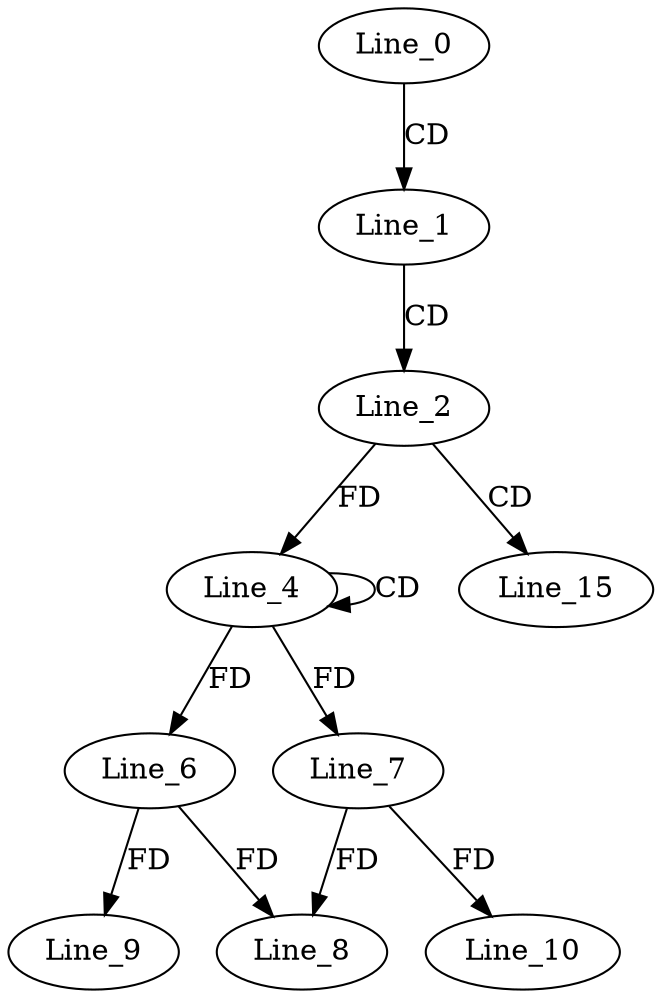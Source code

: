 digraph G {
  Line_0;
  Line_1;
  Line_2;
  Line_4;
  Line_4;
  Line_6;
  Line_7;
  Line_6;
  Line_8;
  Line_7;
  Line_9;
  Line_10;
  Line_15;
  Line_0 -> Line_1 [ label="CD" ];
  Line_1 -> Line_2 [ label="CD" ];
  Line_4 -> Line_4 [ label="CD" ];
  Line_2 -> Line_4 [ label="FD" ];
  Line_4 -> Line_6 [ label="FD" ];
  Line_4 -> Line_7 [ label="FD" ];
  Line_6 -> Line_8 [ label="FD" ];
  Line_7 -> Line_8 [ label="FD" ];
  Line_6 -> Line_9 [ label="FD" ];
  Line_7 -> Line_10 [ label="FD" ];
  Line_2 -> Line_15 [ label="CD" ];
}

